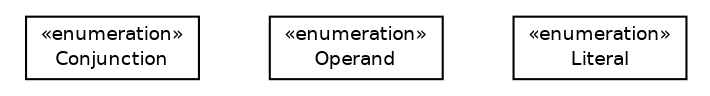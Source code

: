 #!/usr/local/bin/dot
#
# Class diagram 
# Generated by UMLGraph version R5_6 (http://www.umlgraph.org/)
#

digraph G {
	edge [fontname="Helvetica",fontsize=10,labelfontname="Helvetica",labelfontsize=10];
	node [fontname="Helvetica",fontsize=10,shape=plaintext];
	nodesep=0.25;
	ranksep=0.5;
	// net.ljcomputing.sql.literal.Conjunction
	c165 [label=<<table title="net.ljcomputing.sql.literal.Conjunction" border="0" cellborder="1" cellspacing="0" cellpadding="2" port="p" href="./Conjunction.html">
		<tr><td><table border="0" cellspacing="0" cellpadding="1">
<tr><td align="center" balign="center"> &#171;enumeration&#187; </td></tr>
<tr><td align="center" balign="center"> Conjunction </td></tr>
		</table></td></tr>
		</table>>, URL="./Conjunction.html", fontname="Helvetica", fontcolor="black", fontsize=9.0];
	// net.ljcomputing.sql.literal.Operand
	c166 [label=<<table title="net.ljcomputing.sql.literal.Operand" border="0" cellborder="1" cellspacing="0" cellpadding="2" port="p" href="./Operand.html">
		<tr><td><table border="0" cellspacing="0" cellpadding="1">
<tr><td align="center" balign="center"> &#171;enumeration&#187; </td></tr>
<tr><td align="center" balign="center"> Operand </td></tr>
		</table></td></tr>
		</table>>, URL="./Operand.html", fontname="Helvetica", fontcolor="black", fontsize=9.0];
	// net.ljcomputing.sql.literal.Literal
	c167 [label=<<table title="net.ljcomputing.sql.literal.Literal" border="0" cellborder="1" cellspacing="0" cellpadding="2" port="p" href="./Literal.html">
		<tr><td><table border="0" cellspacing="0" cellpadding="1">
<tr><td align="center" balign="center"> &#171;enumeration&#187; </td></tr>
<tr><td align="center" balign="center"> Literal </td></tr>
		</table></td></tr>
		</table>>, URL="./Literal.html", fontname="Helvetica", fontcolor="black", fontsize=9.0];
}

